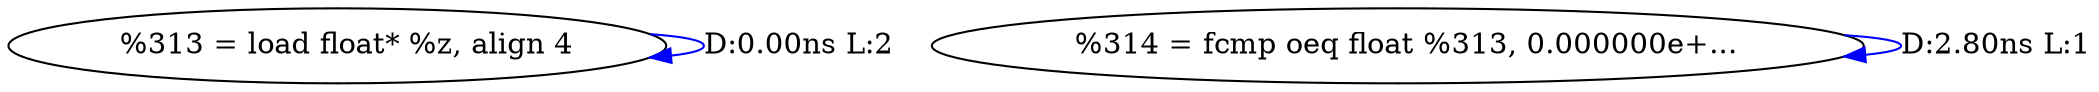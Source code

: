 digraph {
Node0x2d10730[label="  %313 = load float* %z, align 4"];
Node0x2d10730 -> Node0x2d10730[label="D:0.00ns L:2",color=blue];
Node0x2d10810[label="  %314 = fcmp oeq float %313, 0.000000e+..."];
Node0x2d10810 -> Node0x2d10810[label="D:2.80ns L:1",color=blue];
}
